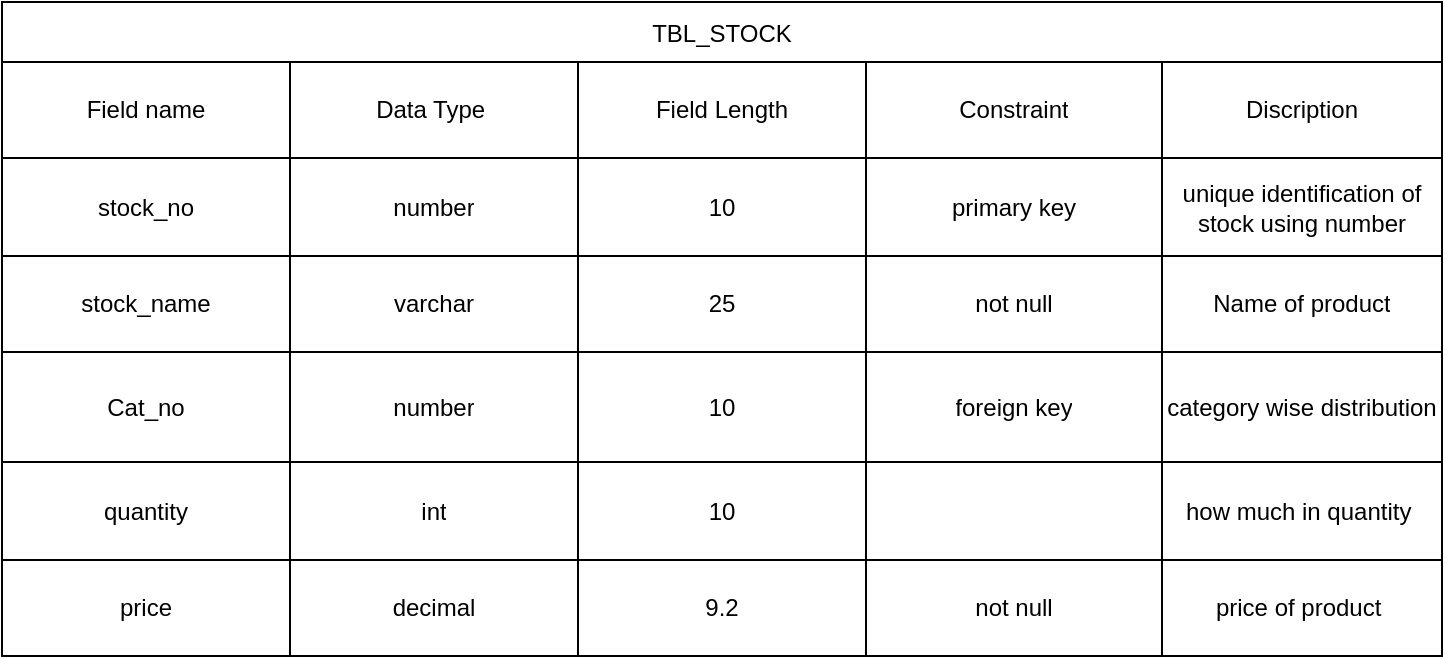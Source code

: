 <mxfile version="23.0.2" type="github">
  <diagram name="Page-1" id="2Awoi_qUzugFAxgsNXAW">
    <mxGraphModel dx="1050" dy="570" grid="1" gridSize="10" guides="1" tooltips="1" connect="1" arrows="1" fold="1" page="1" pageScale="1" pageWidth="1100" pageHeight="850" math="0" shadow="0">
      <root>
        <mxCell id="0" />
        <mxCell id="1" parent="0" />
        <mxCell id="45whqpLXDAFSuF5FTHzw-590" value="TBL_STOCK" style="shape=table;startSize=30;container=1;collapsible=0;childLayout=tableLayout;" vertex="1" parent="1">
          <mxGeometry x="110" y="40" width="720" height="327" as="geometry" />
        </mxCell>
        <mxCell id="45whqpLXDAFSuF5FTHzw-591" value="" style="shape=tableRow;horizontal=0;startSize=0;swimlaneHead=0;swimlaneBody=0;strokeColor=inherit;top=0;left=0;bottom=0;right=0;collapsible=0;dropTarget=0;fillColor=none;points=[[0,0.5],[1,0.5]];portConstraint=eastwest;" vertex="1" parent="45whqpLXDAFSuF5FTHzw-590">
          <mxGeometry y="30" width="720" height="48" as="geometry" />
        </mxCell>
        <mxCell id="45whqpLXDAFSuF5FTHzw-592" value="Field name" style="shape=partialRectangle;html=1;whiteSpace=wrap;connectable=0;strokeColor=inherit;overflow=hidden;fillColor=none;top=0;left=0;bottom=0;right=0;pointerEvents=1;" vertex="1" parent="45whqpLXDAFSuF5FTHzw-591">
          <mxGeometry width="144" height="48" as="geometry">
            <mxRectangle width="144" height="48" as="alternateBounds" />
          </mxGeometry>
        </mxCell>
        <mxCell id="45whqpLXDAFSuF5FTHzw-593" value="Data Type&amp;nbsp;" style="shape=partialRectangle;html=1;whiteSpace=wrap;connectable=0;strokeColor=inherit;overflow=hidden;fillColor=none;top=0;left=0;bottom=0;right=0;pointerEvents=1;" vertex="1" parent="45whqpLXDAFSuF5FTHzw-591">
          <mxGeometry x="144" width="144" height="48" as="geometry">
            <mxRectangle width="144" height="48" as="alternateBounds" />
          </mxGeometry>
        </mxCell>
        <mxCell id="45whqpLXDAFSuF5FTHzw-594" value="Field Length" style="shape=partialRectangle;html=1;whiteSpace=wrap;connectable=0;strokeColor=inherit;overflow=hidden;fillColor=none;top=0;left=0;bottom=0;right=0;pointerEvents=1;" vertex="1" parent="45whqpLXDAFSuF5FTHzw-591">
          <mxGeometry x="288" width="144" height="48" as="geometry">
            <mxRectangle width="144" height="48" as="alternateBounds" />
          </mxGeometry>
        </mxCell>
        <mxCell id="45whqpLXDAFSuF5FTHzw-595" value="Constraint" style="shape=partialRectangle;html=1;whiteSpace=wrap;connectable=0;strokeColor=inherit;overflow=hidden;fillColor=none;top=0;left=0;bottom=0;right=0;pointerEvents=1;" vertex="1" parent="45whqpLXDAFSuF5FTHzw-591">
          <mxGeometry x="432" width="148" height="48" as="geometry">
            <mxRectangle width="148" height="48" as="alternateBounds" />
          </mxGeometry>
        </mxCell>
        <mxCell id="45whqpLXDAFSuF5FTHzw-596" value="Discription" style="shape=partialRectangle;html=1;whiteSpace=wrap;connectable=0;strokeColor=inherit;overflow=hidden;fillColor=none;top=0;left=0;bottom=0;right=0;pointerEvents=1;" vertex="1" parent="45whqpLXDAFSuF5FTHzw-591">
          <mxGeometry x="580" width="140" height="48" as="geometry">
            <mxRectangle width="140" height="48" as="alternateBounds" />
          </mxGeometry>
        </mxCell>
        <mxCell id="45whqpLXDAFSuF5FTHzw-597" value="" style="shape=tableRow;horizontal=0;startSize=0;swimlaneHead=0;swimlaneBody=0;strokeColor=inherit;top=0;left=0;bottom=0;right=0;collapsible=0;dropTarget=0;fillColor=none;points=[[0,0.5],[1,0.5]];portConstraint=eastwest;" vertex="1" parent="45whqpLXDAFSuF5FTHzw-590">
          <mxGeometry y="78" width="720" height="49" as="geometry" />
        </mxCell>
        <mxCell id="45whqpLXDAFSuF5FTHzw-598" value="stock_no" style="shape=partialRectangle;html=1;whiteSpace=wrap;connectable=0;strokeColor=inherit;overflow=hidden;fillColor=none;top=0;left=0;bottom=0;right=0;pointerEvents=1;" vertex="1" parent="45whqpLXDAFSuF5FTHzw-597">
          <mxGeometry width="144" height="49" as="geometry">
            <mxRectangle width="144" height="49" as="alternateBounds" />
          </mxGeometry>
        </mxCell>
        <mxCell id="45whqpLXDAFSuF5FTHzw-599" value="number" style="shape=partialRectangle;html=1;whiteSpace=wrap;connectable=0;strokeColor=inherit;overflow=hidden;fillColor=none;top=0;left=0;bottom=0;right=0;pointerEvents=1;" vertex="1" parent="45whqpLXDAFSuF5FTHzw-597">
          <mxGeometry x="144" width="144" height="49" as="geometry">
            <mxRectangle width="144" height="49" as="alternateBounds" />
          </mxGeometry>
        </mxCell>
        <mxCell id="45whqpLXDAFSuF5FTHzw-600" value="10" style="shape=partialRectangle;html=1;whiteSpace=wrap;connectable=0;strokeColor=inherit;overflow=hidden;fillColor=none;top=0;left=0;bottom=0;right=0;pointerEvents=1;" vertex="1" parent="45whqpLXDAFSuF5FTHzw-597">
          <mxGeometry x="288" width="144" height="49" as="geometry">
            <mxRectangle width="144" height="49" as="alternateBounds" />
          </mxGeometry>
        </mxCell>
        <mxCell id="45whqpLXDAFSuF5FTHzw-601" value="primary key" style="shape=partialRectangle;html=1;whiteSpace=wrap;connectable=0;strokeColor=inherit;overflow=hidden;fillColor=none;top=0;left=0;bottom=0;right=0;pointerEvents=1;" vertex="1" parent="45whqpLXDAFSuF5FTHzw-597">
          <mxGeometry x="432" width="148" height="49" as="geometry">
            <mxRectangle width="148" height="49" as="alternateBounds" />
          </mxGeometry>
        </mxCell>
        <mxCell id="45whqpLXDAFSuF5FTHzw-602" value="unique identification of stock using number" style="shape=partialRectangle;html=1;whiteSpace=wrap;connectable=0;strokeColor=inherit;overflow=hidden;fillColor=none;top=0;left=0;bottom=0;right=0;pointerEvents=1;" vertex="1" parent="45whqpLXDAFSuF5FTHzw-597">
          <mxGeometry x="580" width="140" height="49" as="geometry">
            <mxRectangle width="140" height="49" as="alternateBounds" />
          </mxGeometry>
        </mxCell>
        <mxCell id="45whqpLXDAFSuF5FTHzw-603" value="" style="shape=tableRow;horizontal=0;startSize=0;swimlaneHead=0;swimlaneBody=0;strokeColor=inherit;top=0;left=0;bottom=0;right=0;collapsible=0;dropTarget=0;fillColor=none;points=[[0,0.5],[1,0.5]];portConstraint=eastwest;" vertex="1" parent="45whqpLXDAFSuF5FTHzw-590">
          <mxGeometry y="127" width="720" height="48" as="geometry" />
        </mxCell>
        <mxCell id="45whqpLXDAFSuF5FTHzw-604" value="stock_name" style="shape=partialRectangle;html=1;whiteSpace=wrap;connectable=0;strokeColor=inherit;overflow=hidden;fillColor=none;top=0;left=0;bottom=0;right=0;pointerEvents=1;" vertex="1" parent="45whqpLXDAFSuF5FTHzw-603">
          <mxGeometry width="144" height="48" as="geometry">
            <mxRectangle width="144" height="48" as="alternateBounds" />
          </mxGeometry>
        </mxCell>
        <mxCell id="45whqpLXDAFSuF5FTHzw-605" value="varchar" style="shape=partialRectangle;html=1;whiteSpace=wrap;connectable=0;strokeColor=inherit;overflow=hidden;fillColor=none;top=0;left=0;bottom=0;right=0;pointerEvents=1;" vertex="1" parent="45whqpLXDAFSuF5FTHzw-603">
          <mxGeometry x="144" width="144" height="48" as="geometry">
            <mxRectangle width="144" height="48" as="alternateBounds" />
          </mxGeometry>
        </mxCell>
        <mxCell id="45whqpLXDAFSuF5FTHzw-606" value="25" style="shape=partialRectangle;html=1;whiteSpace=wrap;connectable=0;strokeColor=inherit;overflow=hidden;fillColor=none;top=0;left=0;bottom=0;right=0;pointerEvents=1;" vertex="1" parent="45whqpLXDAFSuF5FTHzw-603">
          <mxGeometry x="288" width="144" height="48" as="geometry">
            <mxRectangle width="144" height="48" as="alternateBounds" />
          </mxGeometry>
        </mxCell>
        <mxCell id="45whqpLXDAFSuF5FTHzw-607" value="not null" style="shape=partialRectangle;html=1;whiteSpace=wrap;connectable=0;strokeColor=inherit;overflow=hidden;fillColor=none;top=0;left=0;bottom=0;right=0;pointerEvents=1;" vertex="1" parent="45whqpLXDAFSuF5FTHzw-603">
          <mxGeometry x="432" width="148" height="48" as="geometry">
            <mxRectangle width="148" height="48" as="alternateBounds" />
          </mxGeometry>
        </mxCell>
        <mxCell id="45whqpLXDAFSuF5FTHzw-608" value="Name of product" style="shape=partialRectangle;html=1;whiteSpace=wrap;connectable=0;strokeColor=inherit;overflow=hidden;fillColor=none;top=0;left=0;bottom=0;right=0;pointerEvents=1;" vertex="1" parent="45whqpLXDAFSuF5FTHzw-603">
          <mxGeometry x="580" width="140" height="48" as="geometry">
            <mxRectangle width="140" height="48" as="alternateBounds" />
          </mxGeometry>
        </mxCell>
        <mxCell id="45whqpLXDAFSuF5FTHzw-609" value="" style="shape=tableRow;horizontal=0;startSize=0;swimlaneHead=0;swimlaneBody=0;strokeColor=inherit;top=0;left=0;bottom=0;right=0;collapsible=0;dropTarget=0;fillColor=none;points=[[0,0.5],[1,0.5]];portConstraint=eastwest;" vertex="1" parent="45whqpLXDAFSuF5FTHzw-590">
          <mxGeometry y="175" width="720" height="55" as="geometry" />
        </mxCell>
        <mxCell id="45whqpLXDAFSuF5FTHzw-610" value="Cat_no" style="shape=partialRectangle;html=1;whiteSpace=wrap;connectable=0;strokeColor=inherit;overflow=hidden;fillColor=none;top=0;left=0;bottom=0;right=0;pointerEvents=1;" vertex="1" parent="45whqpLXDAFSuF5FTHzw-609">
          <mxGeometry width="144" height="55" as="geometry">
            <mxRectangle width="144" height="55" as="alternateBounds" />
          </mxGeometry>
        </mxCell>
        <mxCell id="45whqpLXDAFSuF5FTHzw-611" value="number" style="shape=partialRectangle;html=1;whiteSpace=wrap;connectable=0;strokeColor=inherit;overflow=hidden;fillColor=none;top=0;left=0;bottom=0;right=0;pointerEvents=1;" vertex="1" parent="45whqpLXDAFSuF5FTHzw-609">
          <mxGeometry x="144" width="144" height="55" as="geometry">
            <mxRectangle width="144" height="55" as="alternateBounds" />
          </mxGeometry>
        </mxCell>
        <mxCell id="45whqpLXDAFSuF5FTHzw-612" value="10" style="shape=partialRectangle;html=1;whiteSpace=wrap;connectable=0;strokeColor=inherit;overflow=hidden;fillColor=none;top=0;left=0;bottom=0;right=0;pointerEvents=1;" vertex="1" parent="45whqpLXDAFSuF5FTHzw-609">
          <mxGeometry x="288" width="144" height="55" as="geometry">
            <mxRectangle width="144" height="55" as="alternateBounds" />
          </mxGeometry>
        </mxCell>
        <mxCell id="45whqpLXDAFSuF5FTHzw-613" value="foreign key" style="shape=partialRectangle;html=1;whiteSpace=wrap;connectable=0;strokeColor=inherit;overflow=hidden;fillColor=none;top=0;left=0;bottom=0;right=0;pointerEvents=1;" vertex="1" parent="45whqpLXDAFSuF5FTHzw-609">
          <mxGeometry x="432" width="148" height="55" as="geometry">
            <mxRectangle width="148" height="55" as="alternateBounds" />
          </mxGeometry>
        </mxCell>
        <mxCell id="45whqpLXDAFSuF5FTHzw-614" value="category wise distribution" style="shape=partialRectangle;html=1;whiteSpace=wrap;connectable=0;strokeColor=inherit;overflow=hidden;fillColor=none;top=0;left=0;bottom=0;right=0;pointerEvents=1;" vertex="1" parent="45whqpLXDAFSuF5FTHzw-609">
          <mxGeometry x="580" width="140" height="55" as="geometry">
            <mxRectangle width="140" height="55" as="alternateBounds" />
          </mxGeometry>
        </mxCell>
        <mxCell id="45whqpLXDAFSuF5FTHzw-615" value="" style="shape=tableRow;horizontal=0;startSize=0;swimlaneHead=0;swimlaneBody=0;strokeColor=inherit;top=0;left=0;bottom=0;right=0;collapsible=0;dropTarget=0;fillColor=none;points=[[0,0.5],[1,0.5]];portConstraint=eastwest;" vertex="1" parent="45whqpLXDAFSuF5FTHzw-590">
          <mxGeometry y="230" width="720" height="49" as="geometry" />
        </mxCell>
        <mxCell id="45whqpLXDAFSuF5FTHzw-616" value="quantity" style="shape=partialRectangle;html=1;whiteSpace=wrap;connectable=0;strokeColor=inherit;overflow=hidden;fillColor=none;top=0;left=0;bottom=0;right=0;pointerEvents=1;" vertex="1" parent="45whqpLXDAFSuF5FTHzw-615">
          <mxGeometry width="144" height="49" as="geometry">
            <mxRectangle width="144" height="49" as="alternateBounds" />
          </mxGeometry>
        </mxCell>
        <mxCell id="45whqpLXDAFSuF5FTHzw-617" value="int" style="shape=partialRectangle;html=1;whiteSpace=wrap;connectable=0;strokeColor=inherit;overflow=hidden;fillColor=none;top=0;left=0;bottom=0;right=0;pointerEvents=1;" vertex="1" parent="45whqpLXDAFSuF5FTHzw-615">
          <mxGeometry x="144" width="144" height="49" as="geometry">
            <mxRectangle width="144" height="49" as="alternateBounds" />
          </mxGeometry>
        </mxCell>
        <mxCell id="45whqpLXDAFSuF5FTHzw-618" value="10" style="shape=partialRectangle;html=1;whiteSpace=wrap;connectable=0;strokeColor=inherit;overflow=hidden;fillColor=none;top=0;left=0;bottom=0;right=0;pointerEvents=1;" vertex="1" parent="45whqpLXDAFSuF5FTHzw-615">
          <mxGeometry x="288" width="144" height="49" as="geometry">
            <mxRectangle width="144" height="49" as="alternateBounds" />
          </mxGeometry>
        </mxCell>
        <mxCell id="45whqpLXDAFSuF5FTHzw-619" value="" style="shape=partialRectangle;html=1;whiteSpace=wrap;connectable=0;strokeColor=inherit;overflow=hidden;fillColor=none;top=0;left=0;bottom=0;right=0;pointerEvents=1;" vertex="1" parent="45whqpLXDAFSuF5FTHzw-615">
          <mxGeometry x="432" width="148" height="49" as="geometry">
            <mxRectangle width="148" height="49" as="alternateBounds" />
          </mxGeometry>
        </mxCell>
        <mxCell id="45whqpLXDAFSuF5FTHzw-620" value="how much in quantity&amp;nbsp;" style="shape=partialRectangle;html=1;whiteSpace=wrap;connectable=0;strokeColor=inherit;overflow=hidden;fillColor=none;top=0;left=0;bottom=0;right=0;pointerEvents=1;" vertex="1" parent="45whqpLXDAFSuF5FTHzw-615">
          <mxGeometry x="580" width="140" height="49" as="geometry">
            <mxRectangle width="140" height="49" as="alternateBounds" />
          </mxGeometry>
        </mxCell>
        <mxCell id="45whqpLXDAFSuF5FTHzw-621" value="" style="shape=tableRow;horizontal=0;startSize=0;swimlaneHead=0;swimlaneBody=0;strokeColor=inherit;top=0;left=0;bottom=0;right=0;collapsible=0;dropTarget=0;fillColor=none;points=[[0,0.5],[1,0.5]];portConstraint=eastwest;" vertex="1" parent="45whqpLXDAFSuF5FTHzw-590">
          <mxGeometry y="279" width="720" height="48" as="geometry" />
        </mxCell>
        <mxCell id="45whqpLXDAFSuF5FTHzw-622" value="price" style="shape=partialRectangle;html=1;whiteSpace=wrap;connectable=0;strokeColor=inherit;overflow=hidden;fillColor=none;top=0;left=0;bottom=0;right=0;pointerEvents=1;" vertex="1" parent="45whqpLXDAFSuF5FTHzw-621">
          <mxGeometry width="144" height="48" as="geometry">
            <mxRectangle width="144" height="48" as="alternateBounds" />
          </mxGeometry>
        </mxCell>
        <mxCell id="45whqpLXDAFSuF5FTHzw-623" value="decimal" style="shape=partialRectangle;html=1;whiteSpace=wrap;connectable=0;strokeColor=inherit;overflow=hidden;fillColor=none;top=0;left=0;bottom=0;right=0;pointerEvents=1;" vertex="1" parent="45whqpLXDAFSuF5FTHzw-621">
          <mxGeometry x="144" width="144" height="48" as="geometry">
            <mxRectangle width="144" height="48" as="alternateBounds" />
          </mxGeometry>
        </mxCell>
        <mxCell id="45whqpLXDAFSuF5FTHzw-624" value="9.2" style="shape=partialRectangle;html=1;whiteSpace=wrap;connectable=0;strokeColor=inherit;overflow=hidden;fillColor=none;top=0;left=0;bottom=0;right=0;pointerEvents=1;" vertex="1" parent="45whqpLXDAFSuF5FTHzw-621">
          <mxGeometry x="288" width="144" height="48" as="geometry">
            <mxRectangle width="144" height="48" as="alternateBounds" />
          </mxGeometry>
        </mxCell>
        <mxCell id="45whqpLXDAFSuF5FTHzw-625" value="not null" style="shape=partialRectangle;html=1;whiteSpace=wrap;connectable=0;strokeColor=inherit;overflow=hidden;fillColor=none;top=0;left=0;bottom=0;right=0;pointerEvents=1;" vertex="1" parent="45whqpLXDAFSuF5FTHzw-621">
          <mxGeometry x="432" width="148" height="48" as="geometry">
            <mxRectangle width="148" height="48" as="alternateBounds" />
          </mxGeometry>
        </mxCell>
        <mxCell id="45whqpLXDAFSuF5FTHzw-626" value="price of product&amp;nbsp;" style="shape=partialRectangle;html=1;whiteSpace=wrap;connectable=0;strokeColor=inherit;overflow=hidden;fillColor=none;top=0;left=0;bottom=0;right=0;pointerEvents=1;" vertex="1" parent="45whqpLXDAFSuF5FTHzw-621">
          <mxGeometry x="580" width="140" height="48" as="geometry">
            <mxRectangle width="140" height="48" as="alternateBounds" />
          </mxGeometry>
        </mxCell>
      </root>
    </mxGraphModel>
  </diagram>
</mxfile>
